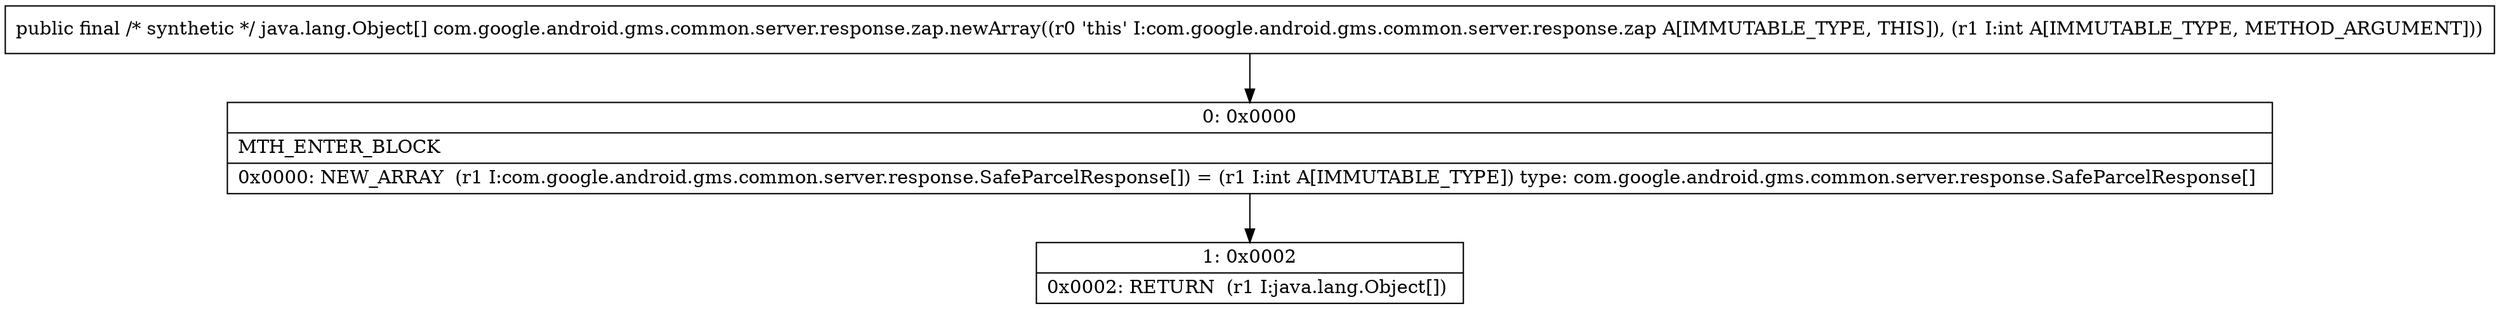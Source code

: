 digraph "CFG forcom.google.android.gms.common.server.response.zap.newArray(I)[Ljava\/lang\/Object;" {
Node_0 [shape=record,label="{0\:\ 0x0000|MTH_ENTER_BLOCK\l|0x0000: NEW_ARRAY  (r1 I:com.google.android.gms.common.server.response.SafeParcelResponse[]) = (r1 I:int A[IMMUTABLE_TYPE]) type: com.google.android.gms.common.server.response.SafeParcelResponse[] \l}"];
Node_1 [shape=record,label="{1\:\ 0x0002|0x0002: RETURN  (r1 I:java.lang.Object[]) \l}"];
MethodNode[shape=record,label="{public final \/* synthetic *\/ java.lang.Object[] com.google.android.gms.common.server.response.zap.newArray((r0 'this' I:com.google.android.gms.common.server.response.zap A[IMMUTABLE_TYPE, THIS]), (r1 I:int A[IMMUTABLE_TYPE, METHOD_ARGUMENT])) }"];
MethodNode -> Node_0;
Node_0 -> Node_1;
}

